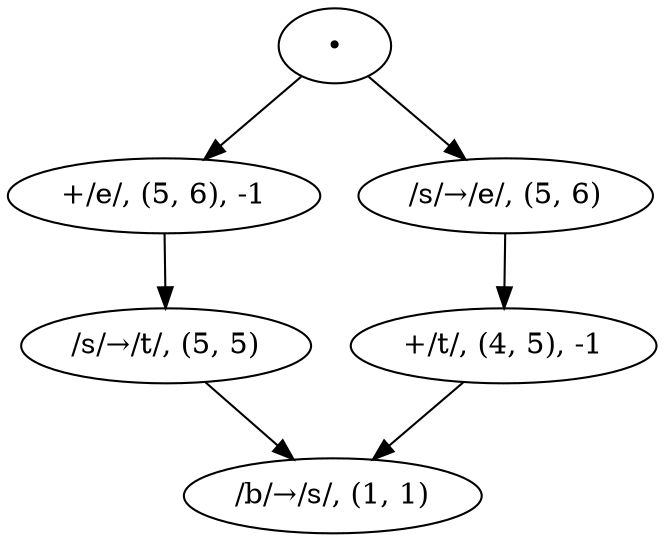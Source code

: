 // Initial edits graph for "absɛns" to "assɛnte"
digraph {
	0 [label="∙"]
	1 [label="+/e/, (5, 6), -1"]
	2 [label="/s/→/t/, (5, 5)"]
	3 [label="/b/→/s/, (1, 1)"]
	4 [label="/s/→/e/, (5, 6)"]
	5 [label="+/t/, (4, 5), -1"]
	0 -> 1
	0 -> 4
	1 -> 2
	2 -> 3
	4 -> 5
	5 -> 3
}
